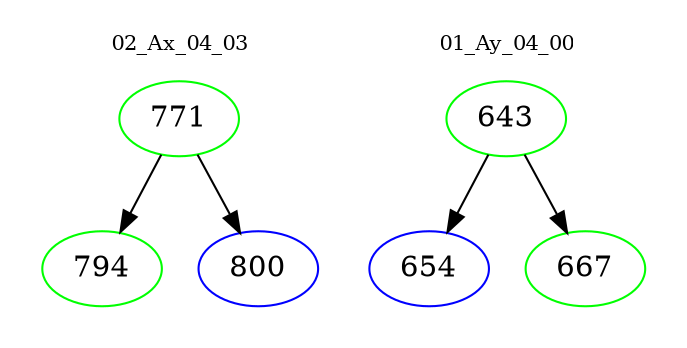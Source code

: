 digraph{
subgraph cluster_0 {
color = white
label = "02_Ax_04_03";
fontsize=10;
T0_771 [label="771", color="green"]
T0_771 -> T0_794 [color="black"]
T0_794 [label="794", color="green"]
T0_771 -> T0_800 [color="black"]
T0_800 [label="800", color="blue"]
}
subgraph cluster_1 {
color = white
label = "01_Ay_04_00";
fontsize=10;
T1_643 [label="643", color="green"]
T1_643 -> T1_654 [color="black"]
T1_654 [label="654", color="blue"]
T1_643 -> T1_667 [color="black"]
T1_667 [label="667", color="green"]
}
}
